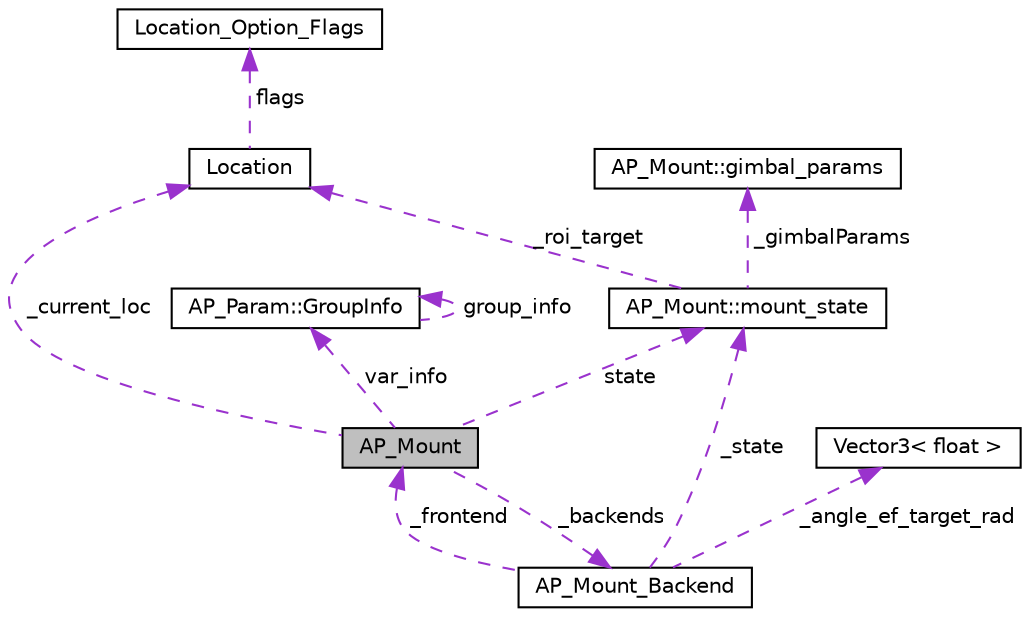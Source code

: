 digraph "AP_Mount"
{
 // INTERACTIVE_SVG=YES
  edge [fontname="Helvetica",fontsize="10",labelfontname="Helvetica",labelfontsize="10"];
  node [fontname="Helvetica",fontsize="10",shape=record];
  Node1 [label="AP_Mount",height=0.2,width=0.4,color="black", fillcolor="grey75", style="filled" fontcolor="black"];
  Node2 -> Node1 [dir="back",color="darkorchid3",fontsize="10",style="dashed",label=" var_info" ,fontname="Helvetica"];
  Node2 [label="AP_Param::GroupInfo",height=0.2,width=0.4,color="black", fillcolor="white", style="filled",URL="$structAP__Param_1_1GroupInfo.html"];
  Node2 -> Node2 [dir="back",color="darkorchid3",fontsize="10",style="dashed",label=" group_info" ,fontname="Helvetica"];
  Node3 -> Node1 [dir="back",color="darkorchid3",fontsize="10",style="dashed",label=" state" ,fontname="Helvetica"];
  Node3 [label="AP_Mount::mount_state",height=0.2,width=0.4,color="black", fillcolor="white", style="filled",URL="$structAP__Mount_1_1mount__state.html"];
  Node4 -> Node3 [dir="back",color="darkorchid3",fontsize="10",style="dashed",label=" _gimbalParams" ,fontname="Helvetica"];
  Node4 [label="AP_Mount::gimbal_params",height=0.2,width=0.4,color="black", fillcolor="white", style="filled",URL="$structAP__Mount_1_1gimbal__params.html"];
  Node5 -> Node3 [dir="back",color="darkorchid3",fontsize="10",style="dashed",label=" _roi_target" ,fontname="Helvetica"];
  Node5 [label="Location",height=0.2,width=0.4,color="black", fillcolor="white", style="filled",URL="$structLocation.html"];
  Node6 -> Node5 [dir="back",color="darkorchid3",fontsize="10",style="dashed",label=" flags" ,fontname="Helvetica"];
  Node6 [label="Location_Option_Flags",height=0.2,width=0.4,color="black", fillcolor="white", style="filled",URL="$structLocation__Option__Flags.html"];
  Node7 -> Node1 [dir="back",color="darkorchid3",fontsize="10",style="dashed",label=" _backends" ,fontname="Helvetica"];
  Node7 [label="AP_Mount_Backend",height=0.2,width=0.4,color="black", fillcolor="white", style="filled",URL="$classAP__Mount__Backend.html"];
  Node1 -> Node7 [dir="back",color="darkorchid3",fontsize="10",style="dashed",label=" _frontend" ,fontname="Helvetica"];
  Node8 -> Node7 [dir="back",color="darkorchid3",fontsize="10",style="dashed",label=" _angle_ef_target_rad" ,fontname="Helvetica"];
  Node8 [label="Vector3\< float \>",height=0.2,width=0.4,color="black", fillcolor="white", style="filled",URL="$classVector3.html"];
  Node3 -> Node7 [dir="back",color="darkorchid3",fontsize="10",style="dashed",label=" _state" ,fontname="Helvetica"];
  Node5 -> Node1 [dir="back",color="darkorchid3",fontsize="10",style="dashed",label=" _current_loc" ,fontname="Helvetica"];
}
